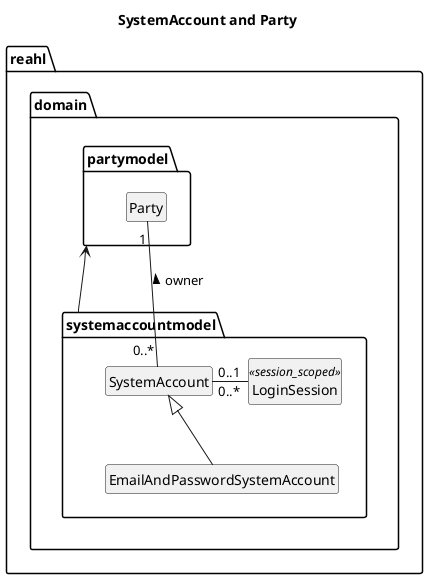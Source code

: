 @startuml

title SystemAccount and Party

hide members
hide circle

package reahl.domain.partymodel{
	class Party
}

package reahl.domain.systemaccountmodel{
	class SystemAccount
	class LoginSession <<session_scoped>>
	class EmailAndPasswordSystemAccount

	SystemAccount <|-- EmailAndPasswordSystemAccount
}
reahl.domain.partymodel <- reahl.domain.systemaccountmodel

Party "1" -- "0..*" SystemAccount : < owner
SystemAccount "0..1" -right- "0..*" LoginSession

@enduml